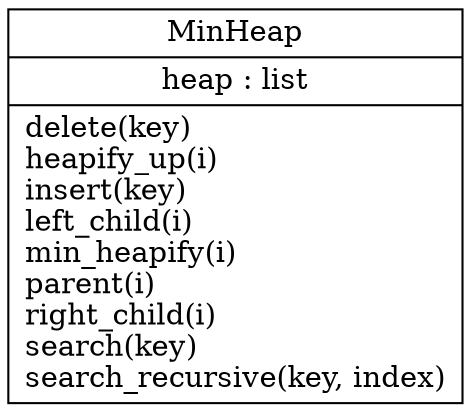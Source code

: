 digraph "classes_heap_code_es1" {
rankdir=BT
charset="utf-8"
"heap.MinHeap" [color="black", fontcolor="black", label=<{MinHeap|heap : list<br ALIGN="LEFT"/>|delete(key)<br ALIGN="LEFT"/>heapify_up(i)<br ALIGN="LEFT"/>insert(key)<br ALIGN="LEFT"/>left_child(i)<br ALIGN="LEFT"/>min_heapify(i)<br ALIGN="LEFT"/>parent(i)<br ALIGN="LEFT"/>right_child(i)<br ALIGN="LEFT"/>search(key)<br ALIGN="LEFT"/>search_recursive(key, index)<br ALIGN="LEFT"/>}>, shape="record", style="solid"];
}
